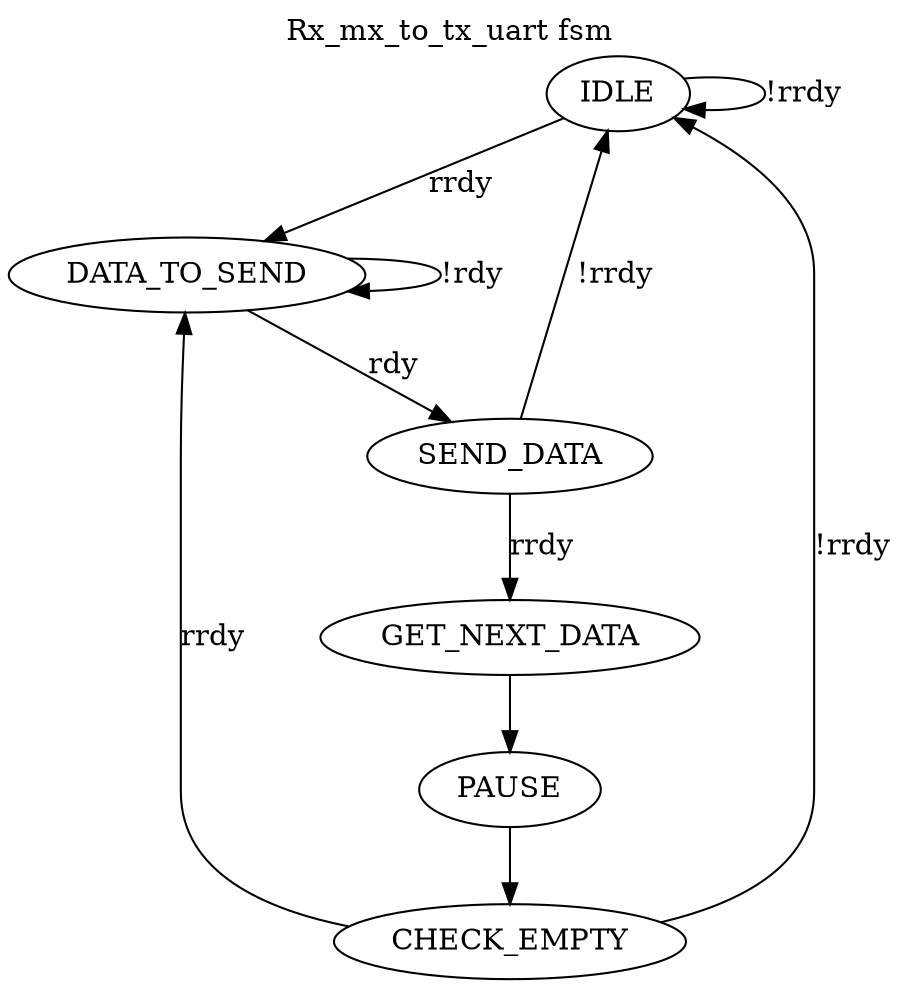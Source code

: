 digraph G {
	nodesep = 0.5;
	label="Rx_mx_to_tx_uart fsm"
	labelloc="t";
	
	IDLE->DATA_TO_SEND [label="rrdy"];
	IDLE->IDLE [label="!rrdy"];

	DATA_TO_SEND->SEND_DATA [label="rdy"];
	DATA_TO_SEND->DATA_TO_SEND [label="!rdy"];

	SEND_DATA->GET_NEXT_DATA [label="rrdy"];
	SEND_DATA->IDLE [label="!rrdy"];

	GET_NEXT_DATA->PAUSE;

	PAUSE->CHECK_EMPTY;

	CHECK_EMPTY->DATA_TO_SEND [label="rrdy"];
	CHECK_EMPTY->IDLE [label="!rrdy"];

}
